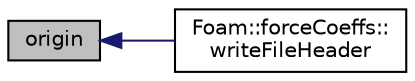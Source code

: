 digraph "origin"
{
  bgcolor="transparent";
  edge [fontname="Helvetica",fontsize="10",labelfontname="Helvetica",labelfontsize="10"];
  node [fontname="Helvetica",fontsize="10",shape=record];
  rankdir="LR";
  Node1 [label="origin",height=0.2,width=0.4,color="black", fillcolor="grey75", style="filled", fontcolor="black"];
  Node1 -> Node2 [dir="back",color="midnightblue",fontsize="10",style="solid",fontname="Helvetica"];
  Node2 [label="Foam::forceCoeffs::\lwriteFileHeader",height=0.2,width=0.4,color="black",URL="$a00852.html#a9e619cf96b2a2ae6779b4209d45ed8f8",tooltip="Output file header information. "];
}
